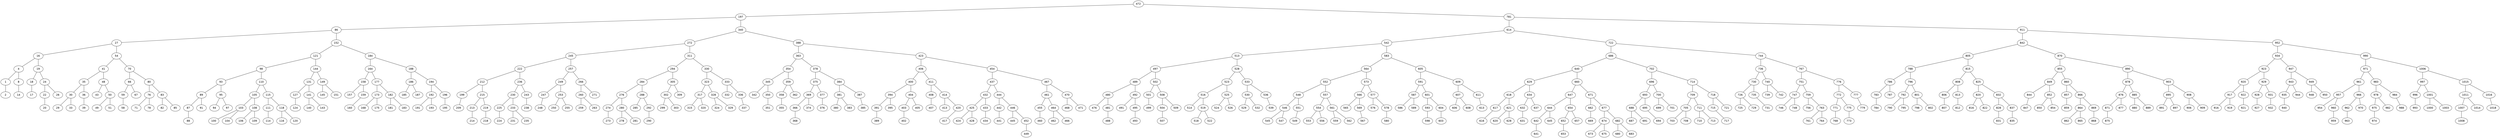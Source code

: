 graph BST {
    node [fontname="Helvetica"];
    472 [label="472"];
    472 -- 197;
    197 [label="197"];
    197 -- 86;
    86 [label="86"];
    86 -- 27;
    27 [label="27"];
    27 -- 16;
    16 [label="16"];
    16 -- 4;
    4 [label="4"];
    4 -- 1;
    1 [label="1"];
    1 -- 2;
    2 [label="2"];
    4 -- 8;
    8 [label="8"];
    8 -- 14;
    14 [label="14"];
    16 -- 19;
    19 [label="19"];
    19 -- 18;
    18 [label="18"];
    18 -- 17;
    17 [label="17"];
    19 -- 24;
    24 [label="24"];
    24 -- 22;
    22 [label="22"];
    22 -- 20;
    20 [label="20"];
    24 -- 26;
    26 [label="26"];
    27 -- 54;
    54 [label="54"];
    54 -- 41;
    41 [label="41"];
    41 -- 35;
    35 [label="35"];
    35 -- 30;
    30 [label="30"];
    30 -- 29;
    29 [label="29"];
    30 -- 33;
    33 [label="33"];
    35 -- 36;
    36 [label="36"];
    36 -- 39;
    39 [label="39"];
    41 -- 48;
    48 [label="48"];
    48 -- 43;
    43 [label="43"];
    48 -- 50;
    50 [label="50"];
    50 -- 49;
    49 [label="49"];
    50 -- 51;
    51 [label="51"];
    54 -- 70;
    70 [label="70"];
    70 -- 66;
    66 [label="66"];
    66 -- 59;
    59 [label="59"];
    59 -- 58;
    58 [label="58"];
    66 -- 67;
    67 [label="67"];
    70 -- 80;
    80 [label="80"];
    80 -- 76;
    76 [label="76"];
    76 -- 71;
    71 [label="71"];
    76 -- 78;
    78 [label="78"];
    80 -- 83;
    83 [label="83"];
    83 -- 82;
    82 [label="82"];
    83 -- 85;
    85 [label="85"];
    86 -- 152;
    152 [label="152"];
    152 -- 121;
    121 [label="121"];
    121 -- 98;
    98 [label="98"];
    98 -- 93;
    93 [label="93"];
    93 -- 89;
    89 [label="89"];
    89 -- 87;
    87 [label="87"];
    87 -- 88;
    88 [label="88"];
    89 -- 91;
    91 [label="91"];
    93 -- 95;
    95 [label="95"];
    95 -- 94;
    94 [label="94"];
    95 -- 97;
    97 [label="97"];
    98 -- 110;
    110 [label="110"];
    110 -- 105;
    105 [label="105"];
    105 -- 103;
    103 [label="103"];
    103 -- 100;
    100 [label="100"];
    103 -- 104;
    104 [label="104"];
    105 -- 108;
    108 [label="108"];
    108 -- 106;
    106 [label="106"];
    108 -- 109;
    109 [label="109"];
    110 -- 115;
    115 [label="115"];
    115 -- 111;
    111 [label="111"];
    111 -- 114;
    114 [label="114"];
    115 -- 118;
    118 [label="118"];
    118 -- 116;
    116 [label="116"];
    118 -- 120;
    120 [label="120"];
    121 -- 144;
    144 [label="144"];
    144 -- 131;
    131 [label="131"];
    131 -- 127;
    127 [label="127"];
    127 -- 124;
    124 [label="124"];
    131 -- 141;
    141 [label="141"];
    141 -- 140;
    140 [label="140"];
    141 -- 143;
    143 [label="143"];
    144 -- 149;
    149 [label="149"];
    149 -- 145;
    145 [label="145"];
    149 -- 151;
    151 [label="151"];
    152 -- 184;
    184 [label="184"];
    184 -- 164;
    164 [label="164"];
    164 -- 158;
    158 [label="158"];
    158 -- 157;
    157 [label="157"];
    158 -- 159;
    159 [label="159"];
    159 -- 160;
    160 [label="160"];
    164 -- 177;
    177 [label="177"];
    177 -- 173;
    173 [label="173"];
    173 -- 168;
    168 [label="168"];
    173 -- 175;
    175 [label="175"];
    177 -- 182;
    182 [label="182"];
    182 -- 181;
    181 [label="181"];
    182 -- 183;
    183 [label="183"];
    184 -- 188;
    188 [label="188"];
    188 -- 186;
    186 [label="186"];
    186 -- 185;
    185 [label="185"];
    186 -- 187;
    187 [label="187"];
    188 -- 194;
    194 [label="194"];
    194 -- 192;
    192 [label="192"];
    192 -- 191;
    191 [label="191"];
    192 -- 193;
    193 [label="193"];
    194 -- 196;
    196 [label="196"];
    196 -- 195;
    195 [label="195"];
    197 -- 340;
    340 [label="340"];
    340 -- 272;
    272 [label="272"];
    272 -- 245;
    245 [label="245"];
    245 -- 222;
    222 [label="222"];
    222 -- 212;
    212 [label="212"];
    212 -- 199;
    199 [label="199"];
    199 -- 209;
    209 [label="209"];
    212 -- 215;
    215 [label="215"];
    215 -- 213;
    213 [label="213"];
    213 -- 214;
    214 [label="214"];
    215 -- 219;
    219 [label="219"];
    219 -- 218;
    218 [label="218"];
    222 -- 236;
    236 [label="236"];
    236 -- 230;
    230 [label="230"];
    230 -- 225;
    225 [label="225"];
    225 -- 224;
    224 [label="224"];
    230 -- 233;
    233 [label="233"];
    233 -- 231;
    231 [label="231"];
    233 -- 235;
    235 [label="235"];
    236 -- 243;
    243 [label="243"];
    243 -- 238;
    238 [label="238"];
    245 -- 257;
    257 [label="257"];
    257 -- 249;
    249 [label="249"];
    249 -- 247;
    247 [label="247"];
    247 -- 248;
    248 [label="248"];
    249 -- 253;
    253 [label="253"];
    253 -- 250;
    250 [label="250"];
    253 -- 255;
    255 [label="255"];
    257 -- 266;
    266 [label="266"];
    266 -- 260;
    260 [label="260"];
    260 -- 259;
    259 [label="259"];
    260 -- 263;
    263 [label="263"];
    266 -- 271;
    271 [label="271"];
    272 -- 311;
    311 [label="311"];
    311 -- 294;
    294 [label="294"];
    294 -- 284;
    284 [label="284"];
    284 -- 276;
    276 [label="276"];
    276 -- 274;
    274 [label="274"];
    274 -- 273;
    273 [label="273"];
    276 -- 280;
    280 [label="280"];
    280 -- 278;
    278 [label="278"];
    280 -- 281;
    281 [label="281"];
    284 -- 288;
    288 [label="288"];
    288 -- 285;
    285 [label="285"];
    288 -- 292;
    292 [label="292"];
    292 -- 290;
    290 [label="290"];
    294 -- 305;
    305 [label="305"];
    305 -- 302;
    302 [label="302"];
    302 -- 299;
    299 [label="299"];
    302 -- 303;
    303 [label="303"];
    305 -- 309;
    309 [label="309"];
    311 -- 330;
    330 [label="330"];
    330 -- 323;
    323 [label="323"];
    323 -- 317;
    317 [label="317"];
    317 -- 315;
    315 [label="315"];
    317 -- 320;
    320 [label="320"];
    323 -- 328;
    328 [label="328"];
    328 -- 324;
    324 [label="324"];
    328 -- 329;
    329 [label="329"];
    330 -- 333;
    333 [label="333"];
    333 -- 332;
    332 [label="332"];
    333 -- 336;
    336 [label="336"];
    336 -- 337;
    337 [label="337"];
    340 -- 388;
    388 [label="388"];
    388 -- 363;
    363 [label="363"];
    363 -- 354;
    354 [label="354"];
    354 -- 345;
    345 [label="345"];
    345 -- 342;
    342 [label="342"];
    345 -- 350;
    350 [label="350"];
    350 -- 351;
    351 [label="351"];
    354 -- 359;
    359 [label="359"];
    359 -- 358;
    358 [label="358"];
    358 -- 355;
    355 [label="355"];
    359 -- 362;
    362 [label="362"];
    363 -- 378;
    378 [label="378"];
    378 -- 375;
    375 [label="375"];
    375 -- 369;
    369 [label="369"];
    369 -- 366;
    366 [label="366"];
    366 -- 368;
    368 [label="368"];
    369 -- 374;
    374 [label="374"];
    375 -- 377;
    377 [label="377"];
    377 -- 376;
    376 [label="376"];
    378 -- 384;
    384 [label="384"];
    384 -- 381;
    381 [label="381"];
    381 -- 380;
    380 [label="380"];
    381 -- 383;
    383 [label="383"];
    384 -- 387;
    387 [label="387"];
    387 -- 385;
    385 [label="385"];
    388 -- 423;
    423 [label="423"];
    423 -- 406;
    406 [label="406"];
    406 -- 400;
    400 [label="400"];
    400 -- 394;
    394 [label="394"];
    394 -- 391;
    391 [label="391"];
    391 -- 389;
    389 [label="389"];
    394 -- 395;
    395 [label="395"];
    400 -- 404;
    404 [label="404"];
    404 -- 403;
    403 [label="403"];
    403 -- 402;
    402 [label="402"];
    404 -- 405;
    405 [label="405"];
    406 -- 411;
    411 [label="411"];
    411 -- 408;
    408 [label="408"];
    408 -- 407;
    407 [label="407"];
    411 -- 414;
    414 [label="414"];
    414 -- 413;
    413 [label="413"];
    414 -- 420;
    420 [label="420"];
    420 -- 417;
    417 [label="417"];
    423 -- 454;
    454 [label="454"];
    454 -- 437;
    437 [label="437"];
    437 -- 432;
    432 [label="432"];
    432 -- 425;
    425 [label="425"];
    425 -- 424;
    424 [label="424"];
    425 -- 428;
    428 [label="428"];
    432 -- 433;
    433 [label="433"];
    433 -- 434;
    434 [label="434"];
    437 -- 444;
    444 [label="444"];
    444 -- 442;
    442 [label="442"];
    442 -- 441;
    441 [label="441"];
    444 -- 446;
    446 [label="446"];
    446 -- 445;
    445 [label="445"];
    446 -- 452;
    452 [label="452"];
    452 -- 449;
    449 [label="449"];
    454 -- 467;
    467 [label="467"];
    467 -- 461;
    461 [label="461"];
    461 -- 455;
    455 [label="455"];
    455 -- 460;
    460 [label="460"];
    461 -- 464;
    464 [label="464"];
    464 -- 462;
    462 [label="462"];
    464 -- 466;
    466 [label="466"];
    467 -- 470;
    470 [label="470"];
    470 -- 468;
    468 [label="468"];
    470 -- 471;
    471 [label="471"];
    472 -- 781;
    781 [label="781"];
    781 -- 614;
    614 [label="614"];
    614 -- 542;
    542 [label="542"];
    542 -- 513;
    513 [label="513"];
    513 -- 497;
    497 [label="497"];
    497 -- 489;
    489 [label="489"];
    489 -- 480;
    480 [label="480"];
    480 -- 476;
    476 [label="476"];
    480 -- 481;
    481 [label="481"];
    481 -- 488;
    488 [label="488"];
    489 -- 492;
    492 [label="492"];
    492 -- 491;
    491 [label="491"];
    492 -- 495;
    495 [label="495"];
    495 -- 493;
    493 [label="493"];
    497 -- 502;
    502 [label="502"];
    502 -- 501;
    501 [label="501"];
    501 -- 499;
    499 [label="499"];
    502 -- 508;
    508 [label="508"];
    508 -- 504;
    504 [label="504"];
    504 -- 507;
    507 [label="507"];
    508 -- 509;
    509 [label="509"];
    513 -- 528;
    528 [label="528"];
    528 -- 523;
    523 [label="523"];
    523 -- 516;
    516 [label="516"];
    516 -- 514;
    514 [label="514"];
    516 -- 519;
    519 [label="519"];
    519 -- 518;
    518 [label="518"];
    519 -- 522;
    522 [label="522"];
    523 -- 525;
    525 [label="525"];
    525 -- 524;
    524 [label="524"];
    525 -- 526;
    526 [label="526"];
    528 -- 533;
    533 [label="533"];
    533 -- 530;
    530 [label="530"];
    530 -- 529;
    529 [label="529"];
    530 -- 532;
    532 [label="532"];
    533 -- 536;
    536 [label="536"];
    536 -- 539;
    539 [label="539"];
    542 -- 583;
    583 [label="583"];
    583 -- 564;
    564 [label="564"];
    564 -- 552;
    552 [label="552"];
    552 -- 548;
    548 [label="548"];
    548 -- 546;
    546 [label="546"];
    546 -- 545;
    545 [label="545"];
    546 -- 547;
    547 [label="547"];
    548 -- 551;
    551 [label="551"];
    551 -- 549;
    549 [label="549"];
    552 -- 557;
    557 [label="557"];
    557 -- 554;
    554 [label="554"];
    554 -- 553;
    553 [label="553"];
    554 -- 556;
    556 [label="556"];
    557 -- 561;
    561 [label="561"];
    561 -- 559;
    559 [label="559"];
    561 -- 562;
    562 [label="562"];
    564 -- 573;
    573 [label="573"];
    573 -- 566;
    566 [label="566"];
    566 -- 565;
    565 [label="565"];
    566 -- 569;
    569 [label="569"];
    569 -- 567;
    567 [label="567"];
    573 -- 577;
    577 [label="577"];
    577 -- 576;
    576 [label="576"];
    577 -- 578;
    578 [label="578"];
    578 -- 580;
    580 [label="580"];
    583 -- 605;
    605 [label="605"];
    605 -- 591;
    591 [label="591"];
    591 -- 587;
    587 [label="587"];
    587 -- 586;
    586 [label="586"];
    587 -- 589;
    589 [label="589"];
    591 -- 601;
    601 [label="601"];
    601 -- 593;
    593 [label="593"];
    593 -- 598;
    598 [label="598"];
    601 -- 604;
    604 [label="604"];
    604 -- 603;
    603 [label="603"];
    605 -- 609;
    609 [label="609"];
    609 -- 607;
    607 [label="607"];
    607 -- 606;
    606 [label="606"];
    607 -- 608;
    608 [label="608"];
    609 -- 611;
    611 [label="611"];
    611 -- 613;
    613 [label="613"];
    614 -- 722;
    722 [label="722"];
    722 -- 686;
    686 [label="686"];
    686 -- 640;
    640 [label="640"];
    640 -- 629;
    629 [label="629"];
    629 -- 618;
    618 [label="618"];
    618 -- 617;
    617 [label="617"];
    617 -- 616;
    616 [label="616"];
    618 -- 621;
    621 [label="621"];
    621 -- 620;
    620 [label="620"];
    621 -- 628;
    628 [label="628"];
    629 -- 634;
    634 [label="634"];
    634 -- 632;
    632 [label="632"];
    632 -- 631;
    631 [label="631"];
    634 -- 637;
    637 [label="637"];
    640 -- 660;
    660 [label="660"];
    660 -- 647;
    647 [label="647"];
    647 -- 644;
    644 [label="644"];
    644 -- 642;
    642 [label="642"];
    642 -- 641;
    641 [label="641"];
    644 -- 645;
    645 [label="645"];
    647 -- 654;
    654 [label="654"];
    654 -- 652;
    652 [label="652"];
    652 -- 653;
    653 [label="653"];
    654 -- 657;
    657 [label="657"];
    660 -- 671;
    671 [label="671"];
    671 -- 662;
    662 [label="662"];
    662 -- 669;
    669 [label="669"];
    671 -- 677;
    677 [label="677"];
    677 -- 674;
    674 [label="674"];
    674 -- 673;
    673 [label="673"];
    674 -- 675;
    675 [label="675"];
    677 -- 682;
    682 [label="682"];
    682 -- 680;
    680 [label="680"];
    682 -- 683;
    683 [label="683"];
    686 -- 702;
    702 [label="702"];
    702 -- 696;
    696 [label="696"];
    696 -- 693;
    693 [label="693"];
    693 -- 688;
    688 [label="688"];
    688 -- 687;
    687 [label="687"];
    688 -- 691;
    691 [label="691"];
    693 -- 695;
    695 [label="695"];
    695 -- 694;
    694 [label="694"];
    696 -- 700;
    700 [label="700"];
    700 -- 699;
    699 [label="699"];
    700 -- 701;
    701 [label="701"];
    702 -- 714;
    714 [label="714"];
    714 -- 709;
    709 [label="709"];
    709 -- 705;
    705 [label="705"];
    705 -- 703;
    703 [label="703"];
    705 -- 708;
    708 [label="708"];
    709 -- 711;
    711 [label="711"];
    711 -- 710;
    710 [label="710"];
    711 -- 713;
    713 [label="713"];
    714 -- 718;
    718 [label="718"];
    718 -- 715;
    715 [label="715"];
    715 -- 717;
    717 [label="717"];
    718 -- 721;
    721 [label="721"];
    722 -- 744;
    744 [label="744"];
    744 -- 736;
    736 [label="736"];
    736 -- 730;
    730 [label="730"];
    730 -- 726;
    726 [label="726"];
    726 -- 725;
    725 [label="725"];
    726 -- 729;
    729 [label="729"];
    730 -- 735;
    735 [label="735"];
    735 -- 731;
    731 [label="731"];
    736 -- 740;
    740 [label="740"];
    740 -- 739;
    739 [label="739"];
    740 -- 742;
    742 [label="742"];
    744 -- 767;
    767 [label="767"];
    767 -- 751;
    751 [label="751"];
    751 -- 747;
    747 [label="747"];
    747 -- 746;
    746 [label="746"];
    747 -- 748;
    748 [label="748"];
    751 -- 759;
    759 [label="759"];
    759 -- 756;
    756 [label="756"];
    759 -- 763;
    763 [label="763"];
    763 -- 761;
    761 [label="761"];
    763 -- 764;
    764 [label="764"];
    767 -- 776;
    776 [label="776"];
    776 -- 772;
    772 [label="772"];
    772 -- 771;
    771 [label="771"];
    771 -- 768;
    768 [label="768"];
    772 -- 775;
    775 [label="775"];
    775 -- 773;
    773 [label="773"];
    776 -- 777;
    777 [label="777"];
    777 -- 779;
    779 [label="779"];
    781 -- 911;
    911 [label="911"];
    911 -- 842;
    842 [label="842"];
    842 -- 805;
    805 [label="805"];
    805 -- 788;
    788 [label="788"];
    788 -- 786;
    786 [label="786"];
    786 -- 783;
    783 [label="783"];
    783 -- 784;
    784 [label="784"];
    786 -- 787;
    787 [label="787"];
    788 -- 796;
    796 [label="796"];
    796 -- 792;
    792 [label="792"];
    792 -- 790;
    790 [label="790"];
    792 -- 795;
    795 [label="795"];
    796 -- 801;
    801 [label="801"];
    801 -- 798;
    798 [label="798"];
    801 -- 802;
    802 [label="802"];
    805 -- 815;
    815 [label="815"];
    815 -- 808;
    808 [label="808"];
    808 -- 806;
    806 [label="806"];
    806 -- 807;
    807 [label="807"];
    808 -- 813;
    813 [label="813"];
    813 -- 812;
    812 [label="812"];
    815 -- 825;
    825 [label="825"];
    825 -- 820;
    820 [label="820"];
    820 -- 816;
    816 [label="816"];
    820 -- 822;
    822 [label="822"];
    825 -- 832;
    832 [label="832"];
    832 -- 828;
    828 [label="828"];
    828 -- 831;
    831 [label="831"];
    832 -- 837;
    837 [label="837"];
    837 -- 835;
    835 [label="835"];
    842 -- 870;
    870 [label="870"];
    870 -- 855;
    855 [label="855"];
    855 -- 849;
    849 [label="849"];
    849 -- 844;
    844 [label="844"];
    844 -- 847;
    847 [label="847"];
    849 -- 852;
    852 [label="852"];
    852 -- 850;
    850 [label="850"];
    852 -- 854;
    854 [label="854"];
    855 -- 860;
    860 [label="860"];
    860 -- 857;
    857 [label="857"];
    857 -- 859;
    859 [label="859"];
    860 -- 866;
    866 [label="866"];
    866 -- 864;
    864 [label="864"];
    864 -- 862;
    862 [label="862"];
    864 -- 865;
    865 [label="865"];
    866 -- 869;
    869 [label="869"];
    869 -- 868;
    868 [label="868"];
    870 -- 890;
    890 [label="890"];
    890 -- 878;
    878 [label="878"];
    878 -- 876;
    876 [label="876"];
    876 -- 871;
    871 [label="871"];
    871 -- 875;
    875 [label="875"];
    876 -- 877;
    877 [label="877"];
    878 -- 885;
    885 [label="885"];
    885 -- 880;
    880 [label="880"];
    885 -- 889;
    889 [label="889"];
    890 -- 903;
    903 [label="903"];
    903 -- 895;
    895 [label="895"];
    895 -- 891;
    891 [label="891"];
    895 -- 897;
    897 [label="897"];
    903 -- 908;
    908 [label="908"];
    908 -- 906;
    906 [label="906"];
    908 -- 909;
    909 [label="909"];
    911 -- 952;
    952 [label="952"];
    952 -- 934;
    934 [label="934"];
    934 -- 923;
    923 [label="923"];
    923 -- 920;
    920 [label="920"];
    920 -- 917;
    917 [label="917"];
    917 -- 916;
    916 [label="916"];
    917 -- 919;
    919 [label="919"];
    920 -- 922;
    922 [label="922"];
    922 -- 921;
    921 [label="921"];
    923 -- 929;
    929 [label="929"];
    929 -- 928;
    928 [label="928"];
    928 -- 927;
    927 [label="927"];
    929 -- 931;
    931 [label="931"];
    931 -- 932;
    932 [label="932"];
    934 -- 947;
    947 [label="947"];
    947 -- 943;
    943 [label="943"];
    943 -- 935;
    935 [label="935"];
    935 -- 940;
    940 [label="940"];
    943 -- 944;
    944 [label="944"];
    947 -- 949;
    949 [label="949"];
    949 -- 948;
    948 [label="948"];
    949 -- 950;
    950 [label="950"];
    952 -- 990;
    990 [label="990"];
    990 -- 971;
    971 [label="971"];
    971 -- 961;
    961 [label="961"];
    961 -- 957;
    957 [label="957"];
    957 -- 954;
    954 [label="954"];
    957 -- 960;
    960 [label="960"];
    960 -- 959;
    959 [label="959"];
    961 -- 966;
    966 [label="966"];
    966 -- 962;
    962 [label="962"];
    962 -- 963;
    963 [label="963"];
    966 -- 970;
    970 [label="970"];
    971 -- 983;
    983 [label="983"];
    983 -- 978;
    978 [label="978"];
    978 -- 975;
    975 [label="975"];
    975 -- 974;
    974 [label="974"];
    978 -- 982;
    982 [label="982"];
    983 -- 984;
    984 [label="984"];
    984 -- 988;
    988 [label="988"];
    990 -- 1006;
    1006 [label="1006"];
    1006 -- 997;
    997 [label="997"];
    997 -- 996;
    996 [label="996"];
    996 -- 993;
    993 [label="993"];
    997 -- 1001;
    1001 [label="1001"];
    1001 -- 1000;
    1000 [label="1000"];
    1001 -- 1003;
    1003 [label="1003"];
    1006 -- 1015;
    1015 [label="1015"];
    1015 -- 1011;
    1011 [label="1011"];
    1011 -- 1007;
    1007 [label="1007"];
    1007 -- 1008;
    1008 [label="1008"];
    1011 -- 1014;
    1014 [label="1014"];
    1015 -- 1016;
    1016 [label="1016"];
    1016 -- 1018;
    1018 [label="1018"];
}

